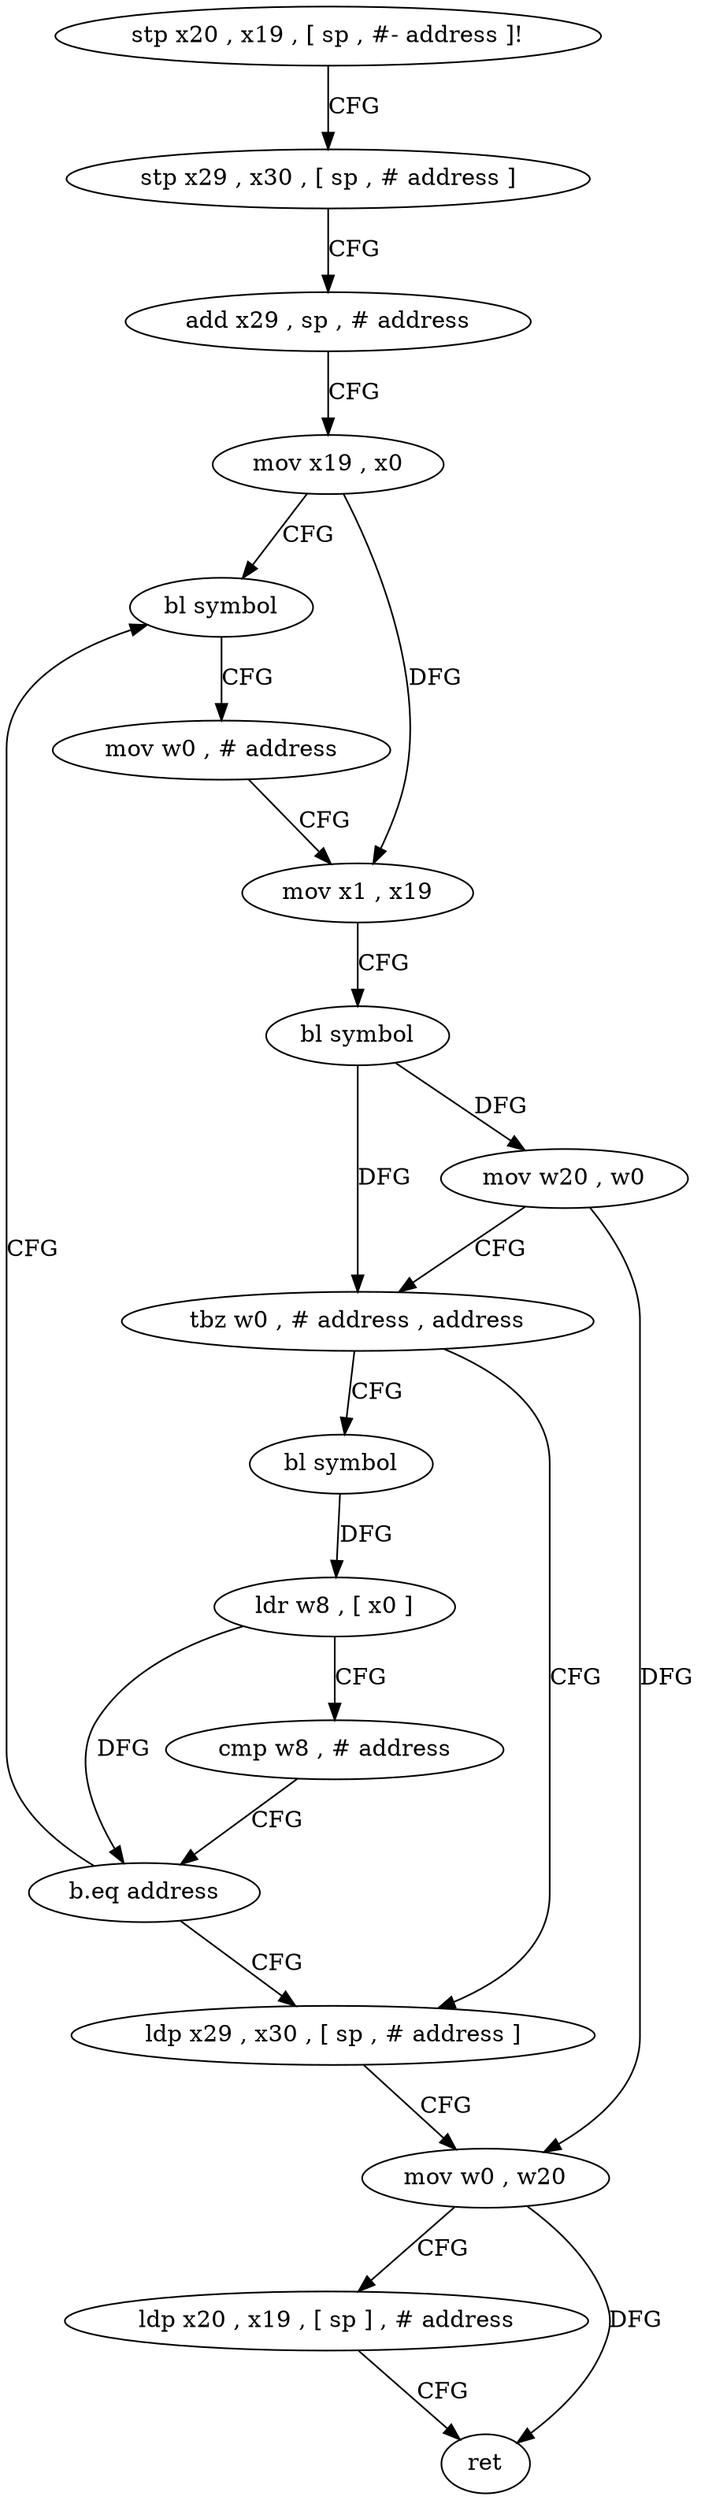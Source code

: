 digraph "func" {
"4207440" [label = "stp x20 , x19 , [ sp , #- address ]!" ]
"4207444" [label = "stp x29 , x30 , [ sp , # address ]" ]
"4207448" [label = "add x29 , sp , # address" ]
"4207452" [label = "mov x19 , x0" ]
"4207456" [label = "bl symbol" ]
"4207496" [label = "ldp x29 , x30 , [ sp , # address ]" ]
"4207500" [label = "mov w0 , w20" ]
"4207504" [label = "ldp x20 , x19 , [ sp ] , # address" ]
"4207508" [label = "ret" ]
"4207480" [label = "bl symbol" ]
"4207484" [label = "ldr w8 , [ x0 ]" ]
"4207488" [label = "cmp w8 , # address" ]
"4207492" [label = "b.eq address" ]
"4207460" [label = "mov w0 , # address" ]
"4207464" [label = "mov x1 , x19" ]
"4207468" [label = "bl symbol" ]
"4207472" [label = "mov w20 , w0" ]
"4207476" [label = "tbz w0 , # address , address" ]
"4207440" -> "4207444" [ label = "CFG" ]
"4207444" -> "4207448" [ label = "CFG" ]
"4207448" -> "4207452" [ label = "CFG" ]
"4207452" -> "4207456" [ label = "CFG" ]
"4207452" -> "4207464" [ label = "DFG" ]
"4207456" -> "4207460" [ label = "CFG" ]
"4207496" -> "4207500" [ label = "CFG" ]
"4207500" -> "4207504" [ label = "CFG" ]
"4207500" -> "4207508" [ label = "DFG" ]
"4207504" -> "4207508" [ label = "CFG" ]
"4207480" -> "4207484" [ label = "DFG" ]
"4207484" -> "4207488" [ label = "CFG" ]
"4207484" -> "4207492" [ label = "DFG" ]
"4207488" -> "4207492" [ label = "CFG" ]
"4207492" -> "4207456" [ label = "CFG" ]
"4207492" -> "4207496" [ label = "CFG" ]
"4207460" -> "4207464" [ label = "CFG" ]
"4207464" -> "4207468" [ label = "CFG" ]
"4207468" -> "4207472" [ label = "DFG" ]
"4207468" -> "4207476" [ label = "DFG" ]
"4207472" -> "4207476" [ label = "CFG" ]
"4207472" -> "4207500" [ label = "DFG" ]
"4207476" -> "4207496" [ label = "CFG" ]
"4207476" -> "4207480" [ label = "CFG" ]
}
